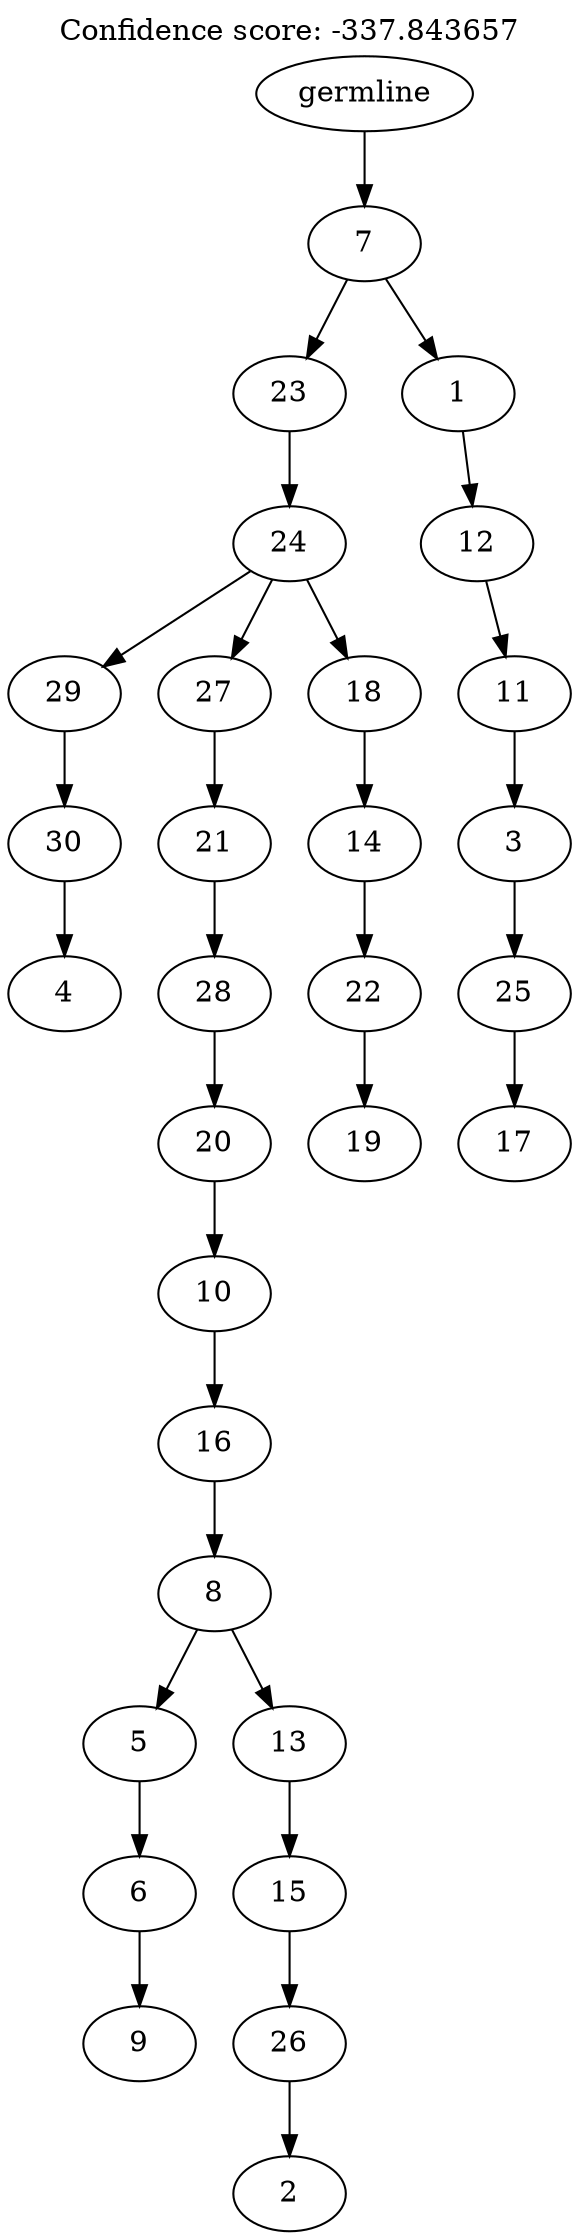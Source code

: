digraph g {
	"29" -> "30";
	"30" [label="4"];
	"28" -> "29";
	"29" [label="30"];
	"26" -> "27";
	"27" [label="9"];
	"25" -> "26";
	"26" [label="6"];
	"23" -> "24";
	"24" [label="2"];
	"22" -> "23";
	"23" [label="26"];
	"21" -> "22";
	"22" [label="15"];
	"20" -> "21";
	"21" [label="13"];
	"20" -> "25";
	"25" [label="5"];
	"19" -> "20";
	"20" [label="8"];
	"18" -> "19";
	"19" [label="16"];
	"17" -> "18";
	"18" [label="10"];
	"16" -> "17";
	"17" [label="20"];
	"15" -> "16";
	"16" [label="28"];
	"14" -> "15";
	"15" [label="21"];
	"12" -> "13";
	"13" [label="19"];
	"11" -> "12";
	"12" [label="22"];
	"10" -> "11";
	"11" [label="14"];
	"9" -> "10";
	"10" [label="18"];
	"9" -> "14";
	"14" [label="27"];
	"9" -> "28";
	"28" [label="29"];
	"8" -> "9";
	"9" [label="24"];
	"6" -> "7";
	"7" [label="17"];
	"5" -> "6";
	"6" [label="25"];
	"4" -> "5";
	"5" [label="3"];
	"3" -> "4";
	"4" [label="11"];
	"2" -> "3";
	"3" [label="12"];
	"1" -> "2";
	"2" [label="1"];
	"1" -> "8";
	"8" [label="23"];
	"0" -> "1";
	"1" [label="7"];
	"0" [label="germline"];
	labelloc="t";
	label="Confidence score: -337.843657";
}
